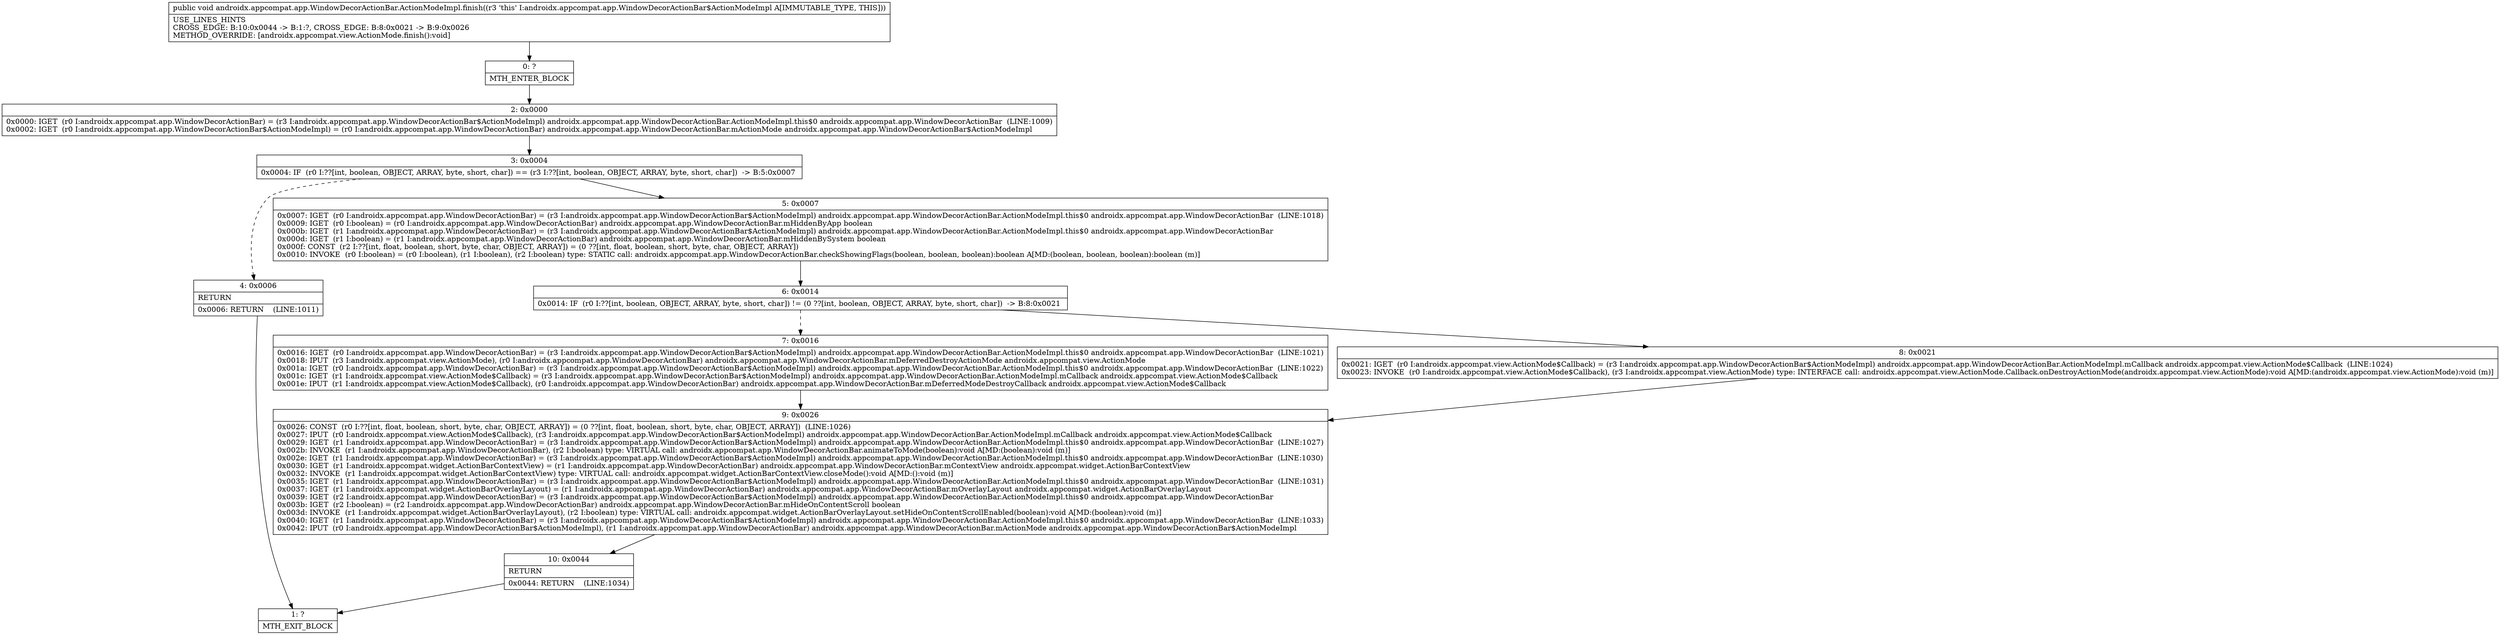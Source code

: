 digraph "CFG forandroidx.appcompat.app.WindowDecorActionBar.ActionModeImpl.finish()V" {
Node_0 [shape=record,label="{0\:\ ?|MTH_ENTER_BLOCK\l}"];
Node_2 [shape=record,label="{2\:\ 0x0000|0x0000: IGET  (r0 I:androidx.appcompat.app.WindowDecorActionBar) = (r3 I:androidx.appcompat.app.WindowDecorActionBar$ActionModeImpl) androidx.appcompat.app.WindowDecorActionBar.ActionModeImpl.this$0 androidx.appcompat.app.WindowDecorActionBar  (LINE:1009)\l0x0002: IGET  (r0 I:androidx.appcompat.app.WindowDecorActionBar$ActionModeImpl) = (r0 I:androidx.appcompat.app.WindowDecorActionBar) androidx.appcompat.app.WindowDecorActionBar.mActionMode androidx.appcompat.app.WindowDecorActionBar$ActionModeImpl \l}"];
Node_3 [shape=record,label="{3\:\ 0x0004|0x0004: IF  (r0 I:??[int, boolean, OBJECT, ARRAY, byte, short, char]) == (r3 I:??[int, boolean, OBJECT, ARRAY, byte, short, char])  \-\> B:5:0x0007 \l}"];
Node_4 [shape=record,label="{4\:\ 0x0006|RETURN\l|0x0006: RETURN    (LINE:1011)\l}"];
Node_1 [shape=record,label="{1\:\ ?|MTH_EXIT_BLOCK\l}"];
Node_5 [shape=record,label="{5\:\ 0x0007|0x0007: IGET  (r0 I:androidx.appcompat.app.WindowDecorActionBar) = (r3 I:androidx.appcompat.app.WindowDecorActionBar$ActionModeImpl) androidx.appcompat.app.WindowDecorActionBar.ActionModeImpl.this$0 androidx.appcompat.app.WindowDecorActionBar  (LINE:1018)\l0x0009: IGET  (r0 I:boolean) = (r0 I:androidx.appcompat.app.WindowDecorActionBar) androidx.appcompat.app.WindowDecorActionBar.mHiddenByApp boolean \l0x000b: IGET  (r1 I:androidx.appcompat.app.WindowDecorActionBar) = (r3 I:androidx.appcompat.app.WindowDecorActionBar$ActionModeImpl) androidx.appcompat.app.WindowDecorActionBar.ActionModeImpl.this$0 androidx.appcompat.app.WindowDecorActionBar \l0x000d: IGET  (r1 I:boolean) = (r1 I:androidx.appcompat.app.WindowDecorActionBar) androidx.appcompat.app.WindowDecorActionBar.mHiddenBySystem boolean \l0x000f: CONST  (r2 I:??[int, float, boolean, short, byte, char, OBJECT, ARRAY]) = (0 ??[int, float, boolean, short, byte, char, OBJECT, ARRAY]) \l0x0010: INVOKE  (r0 I:boolean) = (r0 I:boolean), (r1 I:boolean), (r2 I:boolean) type: STATIC call: androidx.appcompat.app.WindowDecorActionBar.checkShowingFlags(boolean, boolean, boolean):boolean A[MD:(boolean, boolean, boolean):boolean (m)]\l}"];
Node_6 [shape=record,label="{6\:\ 0x0014|0x0014: IF  (r0 I:??[int, boolean, OBJECT, ARRAY, byte, short, char]) != (0 ??[int, boolean, OBJECT, ARRAY, byte, short, char])  \-\> B:8:0x0021 \l}"];
Node_7 [shape=record,label="{7\:\ 0x0016|0x0016: IGET  (r0 I:androidx.appcompat.app.WindowDecorActionBar) = (r3 I:androidx.appcompat.app.WindowDecorActionBar$ActionModeImpl) androidx.appcompat.app.WindowDecorActionBar.ActionModeImpl.this$0 androidx.appcompat.app.WindowDecorActionBar  (LINE:1021)\l0x0018: IPUT  (r3 I:androidx.appcompat.view.ActionMode), (r0 I:androidx.appcompat.app.WindowDecorActionBar) androidx.appcompat.app.WindowDecorActionBar.mDeferredDestroyActionMode androidx.appcompat.view.ActionMode \l0x001a: IGET  (r0 I:androidx.appcompat.app.WindowDecorActionBar) = (r3 I:androidx.appcompat.app.WindowDecorActionBar$ActionModeImpl) androidx.appcompat.app.WindowDecorActionBar.ActionModeImpl.this$0 androidx.appcompat.app.WindowDecorActionBar  (LINE:1022)\l0x001c: IGET  (r1 I:androidx.appcompat.view.ActionMode$Callback) = (r3 I:androidx.appcompat.app.WindowDecorActionBar$ActionModeImpl) androidx.appcompat.app.WindowDecorActionBar.ActionModeImpl.mCallback androidx.appcompat.view.ActionMode$Callback \l0x001e: IPUT  (r1 I:androidx.appcompat.view.ActionMode$Callback), (r0 I:androidx.appcompat.app.WindowDecorActionBar) androidx.appcompat.app.WindowDecorActionBar.mDeferredModeDestroyCallback androidx.appcompat.view.ActionMode$Callback \l}"];
Node_9 [shape=record,label="{9\:\ 0x0026|0x0026: CONST  (r0 I:??[int, float, boolean, short, byte, char, OBJECT, ARRAY]) = (0 ??[int, float, boolean, short, byte, char, OBJECT, ARRAY])  (LINE:1026)\l0x0027: IPUT  (r0 I:androidx.appcompat.view.ActionMode$Callback), (r3 I:androidx.appcompat.app.WindowDecorActionBar$ActionModeImpl) androidx.appcompat.app.WindowDecorActionBar.ActionModeImpl.mCallback androidx.appcompat.view.ActionMode$Callback \l0x0029: IGET  (r1 I:androidx.appcompat.app.WindowDecorActionBar) = (r3 I:androidx.appcompat.app.WindowDecorActionBar$ActionModeImpl) androidx.appcompat.app.WindowDecorActionBar.ActionModeImpl.this$0 androidx.appcompat.app.WindowDecorActionBar  (LINE:1027)\l0x002b: INVOKE  (r1 I:androidx.appcompat.app.WindowDecorActionBar), (r2 I:boolean) type: VIRTUAL call: androidx.appcompat.app.WindowDecorActionBar.animateToMode(boolean):void A[MD:(boolean):void (m)]\l0x002e: IGET  (r1 I:androidx.appcompat.app.WindowDecorActionBar) = (r3 I:androidx.appcompat.app.WindowDecorActionBar$ActionModeImpl) androidx.appcompat.app.WindowDecorActionBar.ActionModeImpl.this$0 androidx.appcompat.app.WindowDecorActionBar  (LINE:1030)\l0x0030: IGET  (r1 I:androidx.appcompat.widget.ActionBarContextView) = (r1 I:androidx.appcompat.app.WindowDecorActionBar) androidx.appcompat.app.WindowDecorActionBar.mContextView androidx.appcompat.widget.ActionBarContextView \l0x0032: INVOKE  (r1 I:androidx.appcompat.widget.ActionBarContextView) type: VIRTUAL call: androidx.appcompat.widget.ActionBarContextView.closeMode():void A[MD:():void (m)]\l0x0035: IGET  (r1 I:androidx.appcompat.app.WindowDecorActionBar) = (r3 I:androidx.appcompat.app.WindowDecorActionBar$ActionModeImpl) androidx.appcompat.app.WindowDecorActionBar.ActionModeImpl.this$0 androidx.appcompat.app.WindowDecorActionBar  (LINE:1031)\l0x0037: IGET  (r1 I:androidx.appcompat.widget.ActionBarOverlayLayout) = (r1 I:androidx.appcompat.app.WindowDecorActionBar) androidx.appcompat.app.WindowDecorActionBar.mOverlayLayout androidx.appcompat.widget.ActionBarOverlayLayout \l0x0039: IGET  (r2 I:androidx.appcompat.app.WindowDecorActionBar) = (r3 I:androidx.appcompat.app.WindowDecorActionBar$ActionModeImpl) androidx.appcompat.app.WindowDecorActionBar.ActionModeImpl.this$0 androidx.appcompat.app.WindowDecorActionBar \l0x003b: IGET  (r2 I:boolean) = (r2 I:androidx.appcompat.app.WindowDecorActionBar) androidx.appcompat.app.WindowDecorActionBar.mHideOnContentScroll boolean \l0x003d: INVOKE  (r1 I:androidx.appcompat.widget.ActionBarOverlayLayout), (r2 I:boolean) type: VIRTUAL call: androidx.appcompat.widget.ActionBarOverlayLayout.setHideOnContentScrollEnabled(boolean):void A[MD:(boolean):void (m)]\l0x0040: IGET  (r1 I:androidx.appcompat.app.WindowDecorActionBar) = (r3 I:androidx.appcompat.app.WindowDecorActionBar$ActionModeImpl) androidx.appcompat.app.WindowDecorActionBar.ActionModeImpl.this$0 androidx.appcompat.app.WindowDecorActionBar  (LINE:1033)\l0x0042: IPUT  (r0 I:androidx.appcompat.app.WindowDecorActionBar$ActionModeImpl), (r1 I:androidx.appcompat.app.WindowDecorActionBar) androidx.appcompat.app.WindowDecorActionBar.mActionMode androidx.appcompat.app.WindowDecorActionBar$ActionModeImpl \l}"];
Node_10 [shape=record,label="{10\:\ 0x0044|RETURN\l|0x0044: RETURN    (LINE:1034)\l}"];
Node_8 [shape=record,label="{8\:\ 0x0021|0x0021: IGET  (r0 I:androidx.appcompat.view.ActionMode$Callback) = (r3 I:androidx.appcompat.app.WindowDecorActionBar$ActionModeImpl) androidx.appcompat.app.WindowDecorActionBar.ActionModeImpl.mCallback androidx.appcompat.view.ActionMode$Callback  (LINE:1024)\l0x0023: INVOKE  (r0 I:androidx.appcompat.view.ActionMode$Callback), (r3 I:androidx.appcompat.view.ActionMode) type: INTERFACE call: androidx.appcompat.view.ActionMode.Callback.onDestroyActionMode(androidx.appcompat.view.ActionMode):void A[MD:(androidx.appcompat.view.ActionMode):void (m)]\l}"];
MethodNode[shape=record,label="{public void androidx.appcompat.app.WindowDecorActionBar.ActionModeImpl.finish((r3 'this' I:androidx.appcompat.app.WindowDecorActionBar$ActionModeImpl A[IMMUTABLE_TYPE, THIS]))  | USE_LINES_HINTS\lCROSS_EDGE: B:10:0x0044 \-\> B:1:?, CROSS_EDGE: B:8:0x0021 \-\> B:9:0x0026\lMETHOD_OVERRIDE: [androidx.appcompat.view.ActionMode.finish():void]\l}"];
MethodNode -> Node_0;Node_0 -> Node_2;
Node_2 -> Node_3;
Node_3 -> Node_4[style=dashed];
Node_3 -> Node_5;
Node_4 -> Node_1;
Node_5 -> Node_6;
Node_6 -> Node_7[style=dashed];
Node_6 -> Node_8;
Node_7 -> Node_9;
Node_9 -> Node_10;
Node_10 -> Node_1;
Node_8 -> Node_9;
}

